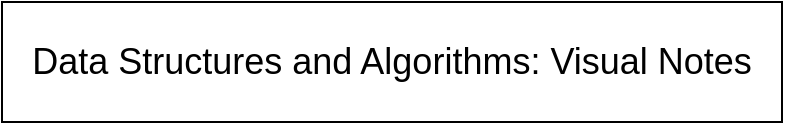 <mxfile version="12.6.1" type="github" pages="2"><diagram id="jVsoBgdSCv7oKsBq2NfE" name="Page-1"><mxGraphModel dx="1408" dy="746" grid="1" gridSize="10" guides="1" tooltips="1" connect="1" arrows="1" fold="1" page="1" pageScale="1" pageWidth="827" pageHeight="1169" math="0" shadow="0"><root><mxCell id="0"/><mxCell id="1" parent="0"/><mxCell id="19JxqFGFw_uIXD3I0nTp-1" value="&lt;font style=&quot;font-size: 18px&quot;&gt;Data Structures and Algorithms: Visual Notes&lt;/font&gt;" style="rounded=0;whiteSpace=wrap;html=1;" parent="1" vertex="1"><mxGeometry x="218" y="50" width="390" height="60" as="geometry"/></mxCell></root></mxGraphModel></diagram><diagram id="LUsMnAs-2MXrkKT5neT-" name="Page-2"><mxGraphModel dx="1408" dy="727" grid="1" gridSize="10" guides="1" tooltips="1" connect="1" arrows="1" fold="1" page="1" pageScale="1" pageWidth="827" pageHeight="1169" math="0" shadow="0"><root><mxCell id="giYdh3ISDrMlxW2s-pVe-0"/><mxCell id="giYdh3ISDrMlxW2s-pVe-1" parent="giYdh3ISDrMlxW2s-pVe-0"/><mxCell id="xTCBw5VZEXNSoSJoj3pI-0" value="&lt;span style=&quot;font-size: 18px&quot;&gt;Mubariz Afzal&lt;/span&gt;" style="rounded=0;whiteSpace=wrap;html=1;" parent="giYdh3ISDrMlxW2s-pVe-1" vertex="1"><mxGeometry x="218" y="50" width="390" height="60" as="geometry"/></mxCell></root></mxGraphModel></diagram></mxfile>
